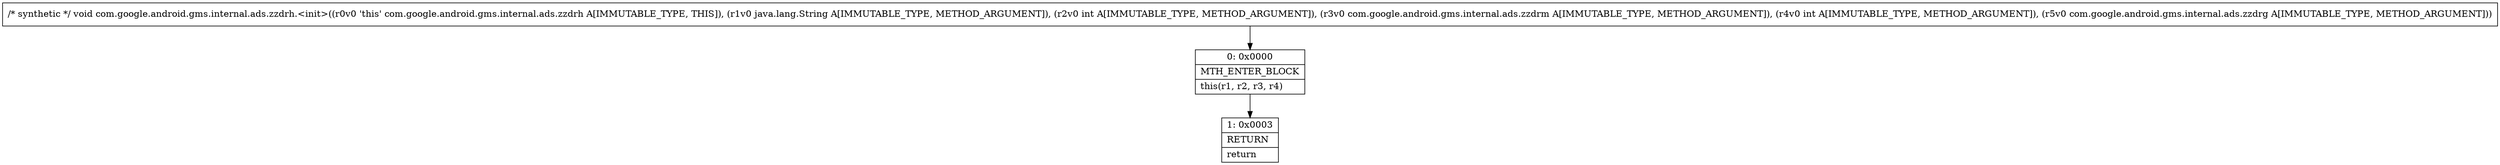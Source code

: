 digraph "CFG forcom.google.android.gms.internal.ads.zzdrh.\<init\>(Ljava\/lang\/String;ILcom\/google\/android\/gms\/internal\/ads\/zzdrm;ILcom\/google\/android\/gms\/internal\/ads\/zzdrg;)V" {
Node_0 [shape=record,label="{0\:\ 0x0000|MTH_ENTER_BLOCK\l|this(r1, r2, r3, r4)\l}"];
Node_1 [shape=record,label="{1\:\ 0x0003|RETURN\l|return\l}"];
MethodNode[shape=record,label="{\/* synthetic *\/ void com.google.android.gms.internal.ads.zzdrh.\<init\>((r0v0 'this' com.google.android.gms.internal.ads.zzdrh A[IMMUTABLE_TYPE, THIS]), (r1v0 java.lang.String A[IMMUTABLE_TYPE, METHOD_ARGUMENT]), (r2v0 int A[IMMUTABLE_TYPE, METHOD_ARGUMENT]), (r3v0 com.google.android.gms.internal.ads.zzdrm A[IMMUTABLE_TYPE, METHOD_ARGUMENT]), (r4v0 int A[IMMUTABLE_TYPE, METHOD_ARGUMENT]), (r5v0 com.google.android.gms.internal.ads.zzdrg A[IMMUTABLE_TYPE, METHOD_ARGUMENT])) }"];
MethodNode -> Node_0;
Node_0 -> Node_1;
}

